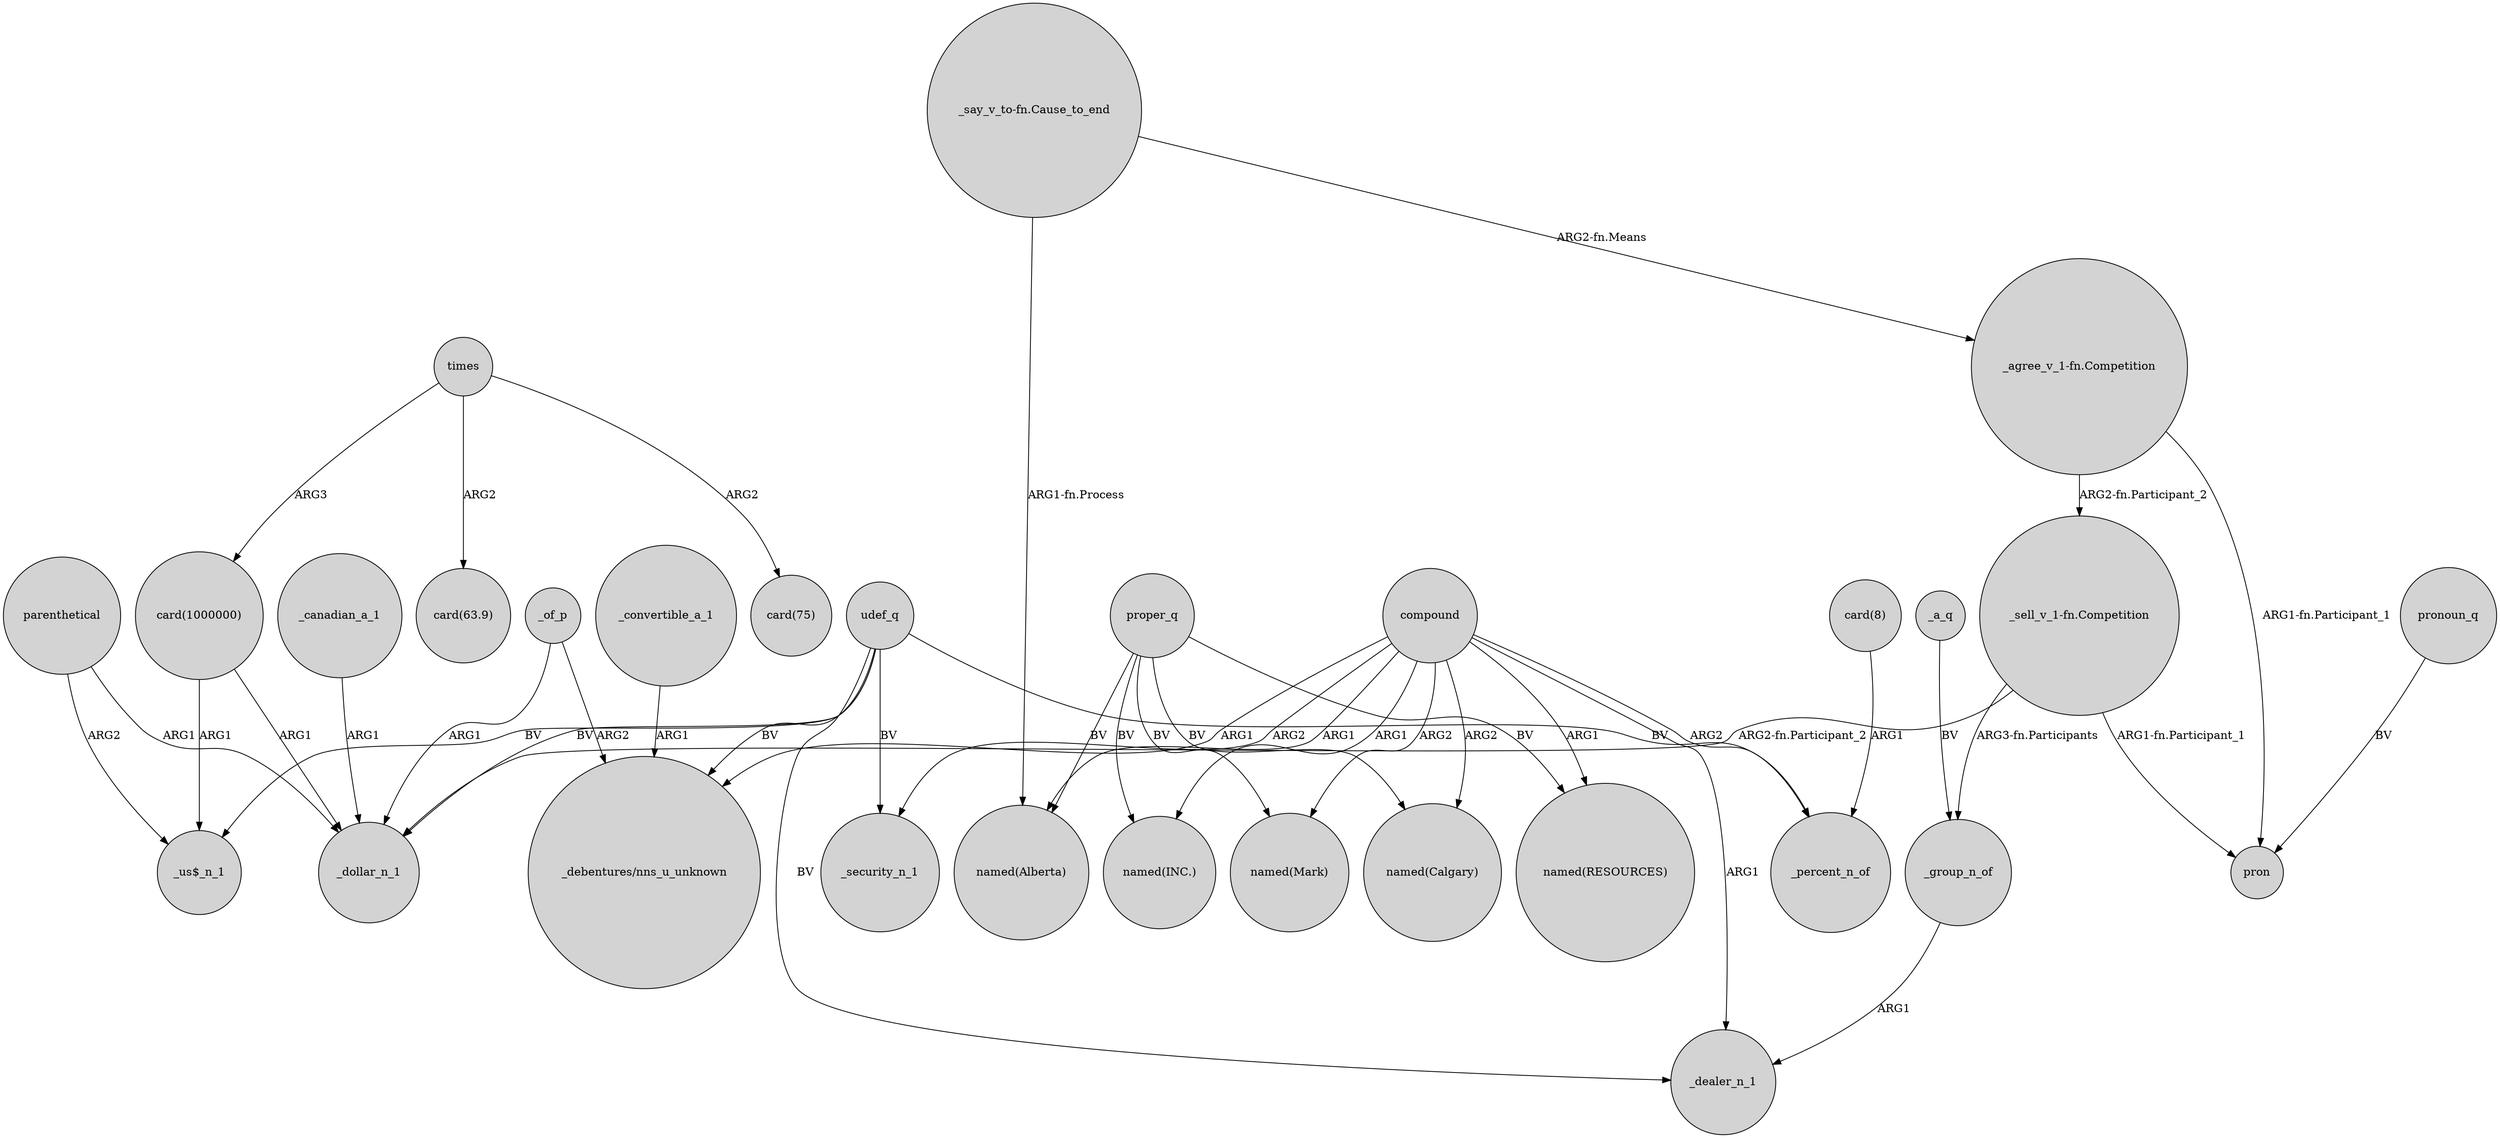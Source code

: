 digraph {
	node [shape=circle style=filled]
	times -> "card(63.9)" [label=ARG2]
	_of_p -> _dollar_n_1 [label=ARG1]
	_of_p -> "_debentures/nns_u_unknown" [label=ARG2]
	parenthetical -> "_us$_n_1" [label=ARG2]
	"_agree_v_1-fn.Competition" -> pron [label="ARG1-fn.Participant_1"]
	compound -> "named(Alberta)" [label=ARG1]
	compound -> "named(Mark)" [label=ARG2]
	proper_q -> "named(INC.)" [label=BV]
	compound -> _dealer_n_1 [label=ARG1]
	proper_q -> "named(Calgary)" [label=BV]
	times -> "card(1000000)" [label=ARG3]
	"_agree_v_1-fn.Competition" -> "_sell_v_1-fn.Competition" [label="ARG2-fn.Participant_2"]
	parenthetical -> _dollar_n_1 [label=ARG1]
	"card(8)" -> _percent_n_of [label=ARG1]
	udef_q -> _security_n_1 [label=BV]
	_a_q -> _group_n_of [label=BV]
	pronoun_q -> pron [label=BV]
	times -> "card(75)" [label=ARG2]
	proper_q -> "named(RESOURCES)" [label=BV]
	udef_q -> _percent_n_of [label=BV]
	udef_q -> "_us$_n_1" [label=BV]
	_canadian_a_1 -> _dollar_n_1 [label=ARG1]
	"_say_v_to-fn.Cause_to_end" -> "named(Alberta)" [label="ARG1-fn.Process"]
	_convertible_a_1 -> "_debentures/nns_u_unknown" [label=ARG1]
	compound -> _percent_n_of [label=ARG2]
	udef_q -> _dollar_n_1 [label=BV]
	"card(1000000)" -> _dollar_n_1 [label=ARG1]
	"_say_v_to-fn.Cause_to_end" -> "_agree_v_1-fn.Competition" [label="ARG2-fn.Means"]
	udef_q -> _dealer_n_1 [label=BV]
	proper_q -> "named(Alberta)" [label=BV]
	proper_q -> "named(Mark)" [label=BV]
	"card(1000000)" -> "_us$_n_1" [label=ARG1]
	"_sell_v_1-fn.Competition" -> pron [label="ARG1-fn.Participant_1"]
	compound -> "named(Calgary)" [label=ARG2]
	"_sell_v_1-fn.Competition" -> _dollar_n_1 [label="ARG2-fn.Participant_2"]
	"_sell_v_1-fn.Competition" -> _group_n_of [label="ARG3-fn.Participants"]
	compound -> "named(RESOURCES)" [label=ARG1]
	_group_n_of -> _dealer_n_1 [label=ARG1]
	udef_q -> "_debentures/nns_u_unknown" [label=BV]
	compound -> "named(INC.)" [label=ARG1]
	compound -> _security_n_1 [label=ARG2]
	compound -> "_debentures/nns_u_unknown" [label=ARG1]
}
